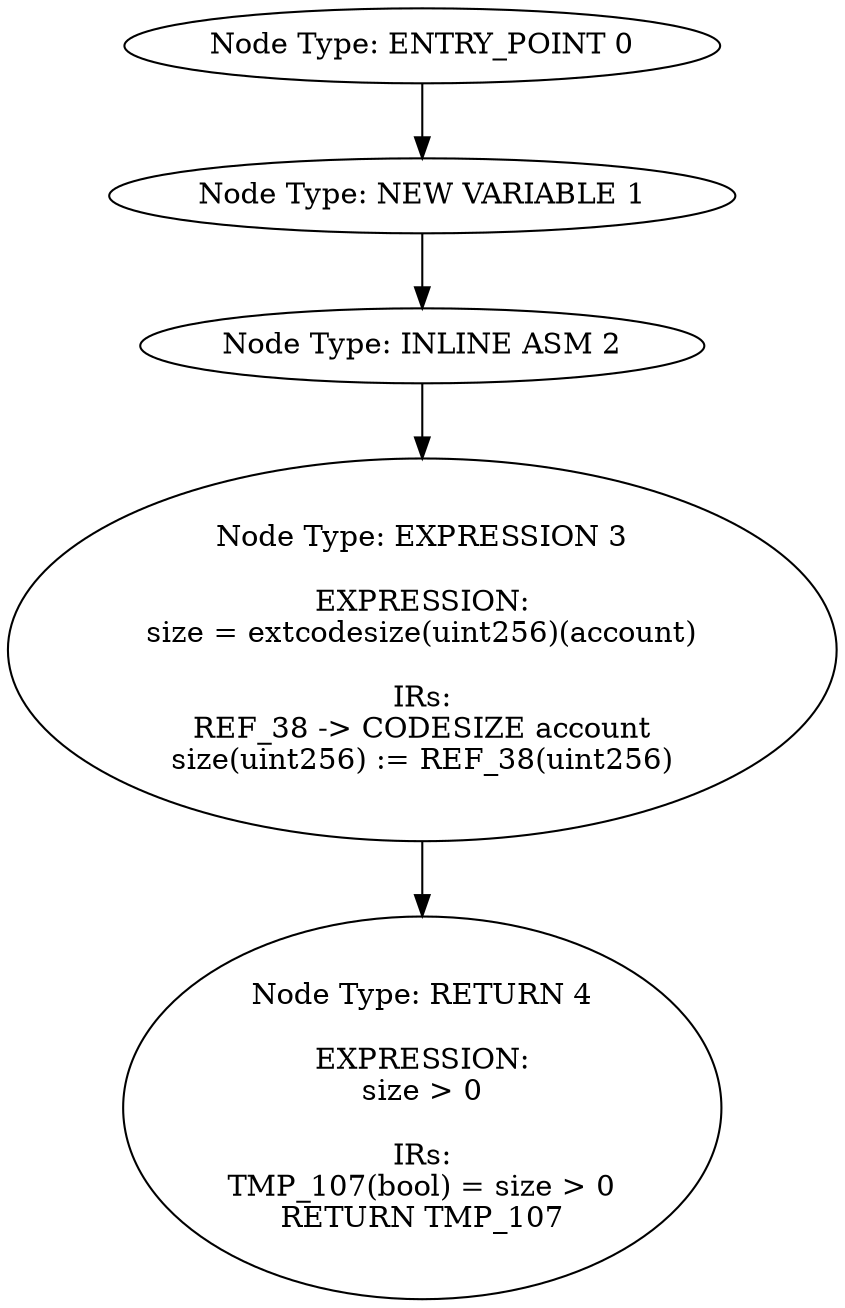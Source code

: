 digraph{
0[label="Node Type: ENTRY_POINT 0
"];
0->1;
1[label="Node Type: NEW VARIABLE 1
"];
1->2;
2[label="Node Type: INLINE ASM 2
"];
2->3;
3[label="Node Type: EXPRESSION 3

EXPRESSION:
size = extcodesize(uint256)(account)

IRs:
REF_38 -> CODESIZE account
size(uint256) := REF_38(uint256)"];
3->4;
4[label="Node Type: RETURN 4

EXPRESSION:
size > 0

IRs:
TMP_107(bool) = size > 0
RETURN TMP_107"];
}
